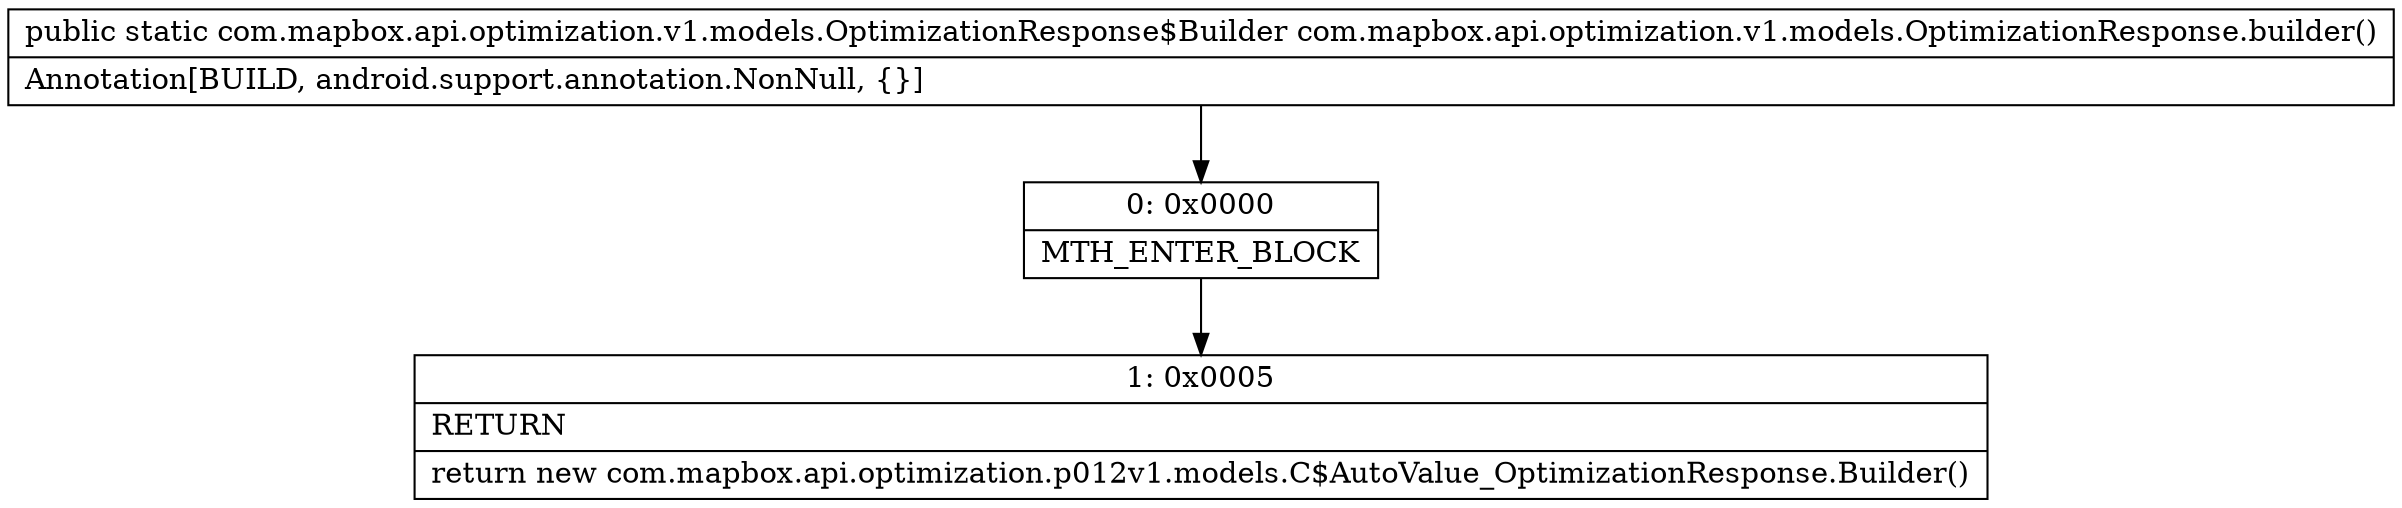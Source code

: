 digraph "CFG forcom.mapbox.api.optimization.v1.models.OptimizationResponse.builder()Lcom\/mapbox\/api\/optimization\/v1\/models\/OptimizationResponse$Builder;" {
Node_0 [shape=record,label="{0\:\ 0x0000|MTH_ENTER_BLOCK\l}"];
Node_1 [shape=record,label="{1\:\ 0x0005|RETURN\l|return new com.mapbox.api.optimization.p012v1.models.C$AutoValue_OptimizationResponse.Builder()\l}"];
MethodNode[shape=record,label="{public static com.mapbox.api.optimization.v1.models.OptimizationResponse$Builder com.mapbox.api.optimization.v1.models.OptimizationResponse.builder()  | Annotation[BUILD, android.support.annotation.NonNull, \{\}]\l}"];
MethodNode -> Node_0;
Node_0 -> Node_1;
}

